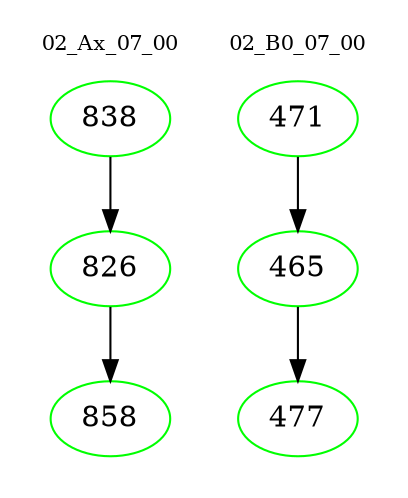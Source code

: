 digraph{
subgraph cluster_0 {
color = white
label = "02_Ax_07_00";
fontsize=10;
T0_838 [label="838", color="green"]
T0_838 -> T0_826 [color="black"]
T0_826 [label="826", color="green"]
T0_826 -> T0_858 [color="black"]
T0_858 [label="858", color="green"]
}
subgraph cluster_1 {
color = white
label = "02_B0_07_00";
fontsize=10;
T1_471 [label="471", color="green"]
T1_471 -> T1_465 [color="black"]
T1_465 [label="465", color="green"]
T1_465 -> T1_477 [color="black"]
T1_477 [label="477", color="green"]
}
}
